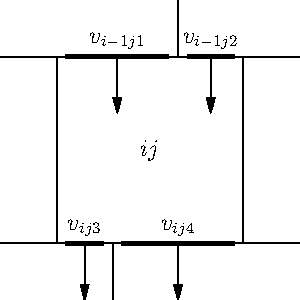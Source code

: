 pair a, b, c, d;
pair a1, c1;
real off = 0.3;

// Draw an interface and a vector at the middle
// dir is the direction of vector 
void draw_interface(pair x, pair y, pair dir, string s) {
  // Orthogonal vector
  pair dx = 0.05*(dir.y, -dir.x);

  // Square and bold
  pen p = linecap(0)+2;
  path line = x+dx--y-dx;
  draw(line, p);
  pair i = midpoint(line);
  draw(i--i-0.3*dir, Arrow);
  if (dir.x == 0) { label(s,align=N,i); }
    else { label(s,align=W,i); }
}

size(150);
//defaultpen(1);
a = (0,0);
b = (1,0);
c = (1,1);
d = (0,1);

draw(a--b--c--d--cycle);

c1 = d+0.65*(c-d);
a1 = a+0.3*(b-a);

// Draw other cells
draw(a--a-(off,0));
draw(a1--a1-(0,off));
draw(b--b+(off,0));

draw(d--d-(off,0));
draw(c1--c1+(0,off));
draw(c--c+(off,0));

// Merid
pair dir = (0,1);
draw_interface(a, a1, dir, "$v_{ij3}$");
draw_interface(a1, b, dir, "$v_{ij4}$");
draw_interface(d, c1, dir, "$v_{i-1j1}$");
draw_interface(c1, c, dir, "$v_{i-1j2}$");

label("$ij$", 0.5*(a+c));

//dir = (-1,0);
//draw_interface(a, d, dir, "$u_{ij}$");
//draw_interface(b, c, dir, "$u_{ij+1}$");

